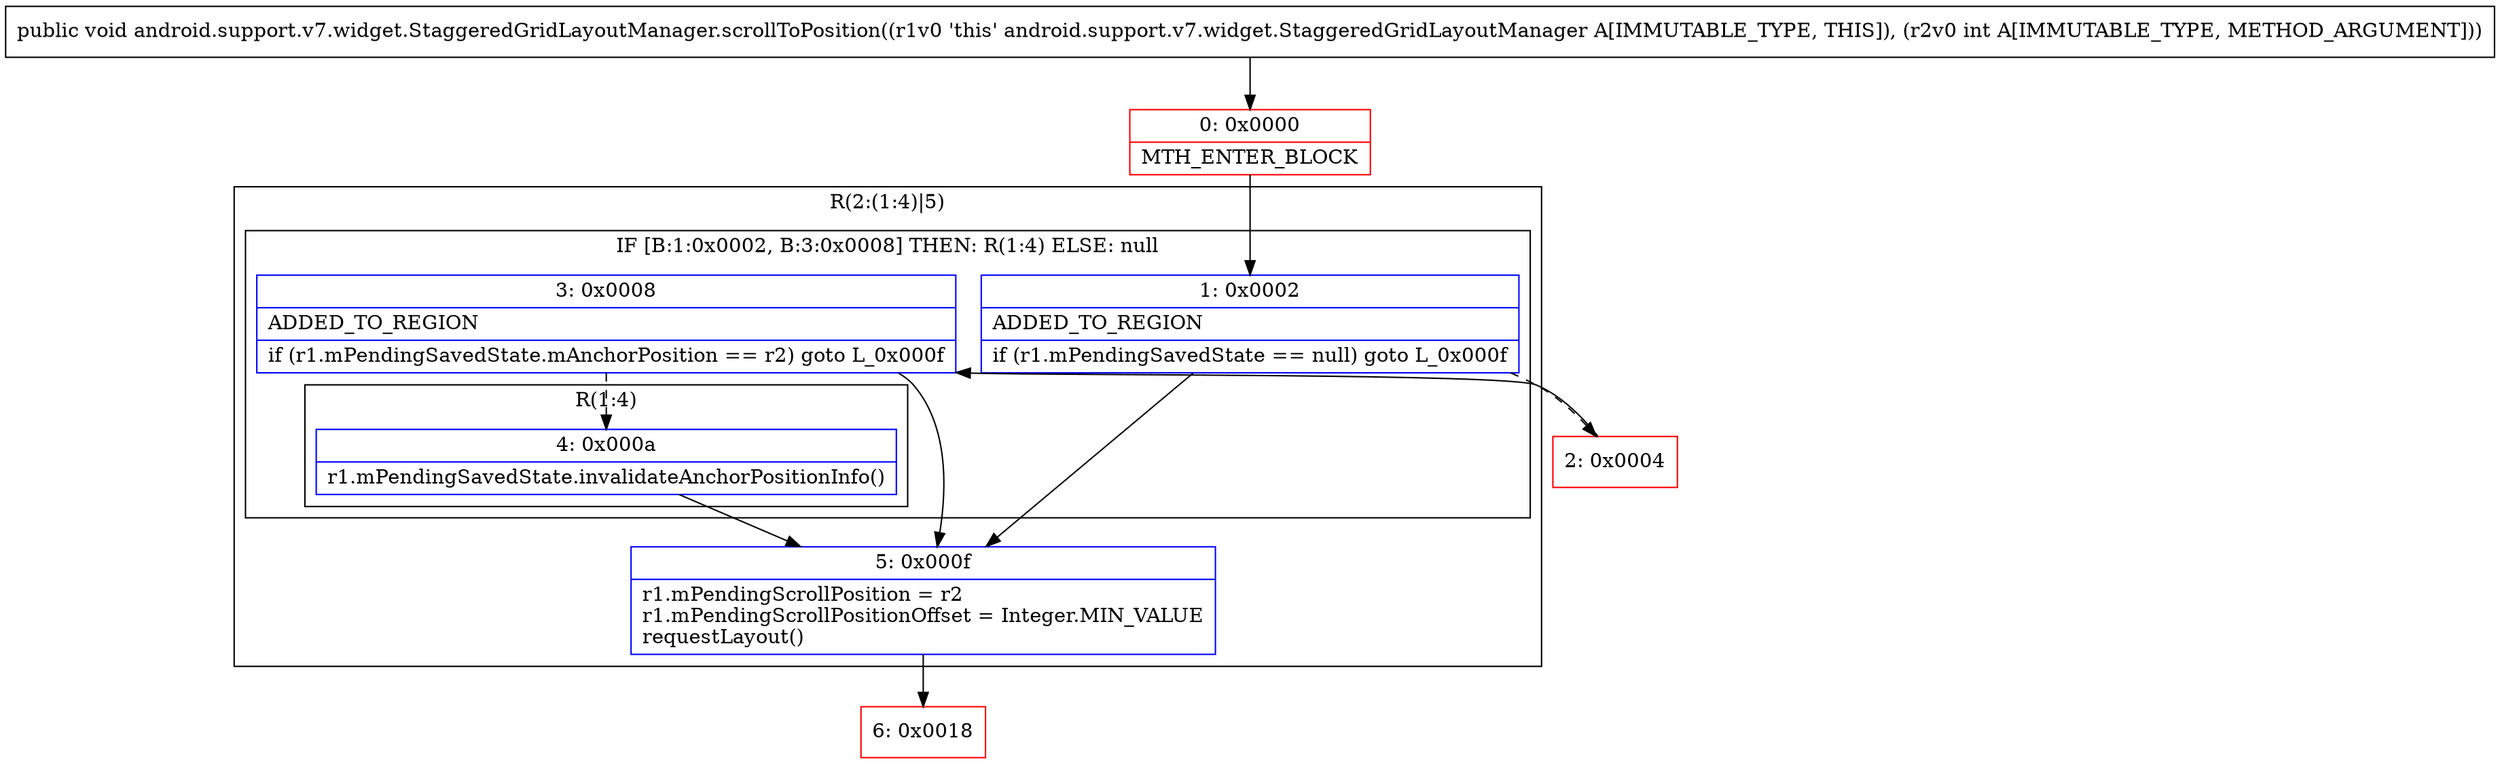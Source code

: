 digraph "CFG forandroid.support.v7.widget.StaggeredGridLayoutManager.scrollToPosition(I)V" {
subgraph cluster_Region_495282858 {
label = "R(2:(1:4)|5)";
node [shape=record,color=blue];
subgraph cluster_IfRegion_667664618 {
label = "IF [B:1:0x0002, B:3:0x0008] THEN: R(1:4) ELSE: null";
node [shape=record,color=blue];
Node_1 [shape=record,label="{1\:\ 0x0002|ADDED_TO_REGION\l|if (r1.mPendingSavedState == null) goto L_0x000f\l}"];
Node_3 [shape=record,label="{3\:\ 0x0008|ADDED_TO_REGION\l|if (r1.mPendingSavedState.mAnchorPosition == r2) goto L_0x000f\l}"];
subgraph cluster_Region_1627209966 {
label = "R(1:4)";
node [shape=record,color=blue];
Node_4 [shape=record,label="{4\:\ 0x000a|r1.mPendingSavedState.invalidateAnchorPositionInfo()\l}"];
}
}
Node_5 [shape=record,label="{5\:\ 0x000f|r1.mPendingScrollPosition = r2\lr1.mPendingScrollPositionOffset = Integer.MIN_VALUE\lrequestLayout()\l}"];
}
Node_0 [shape=record,color=red,label="{0\:\ 0x0000|MTH_ENTER_BLOCK\l}"];
Node_2 [shape=record,color=red,label="{2\:\ 0x0004}"];
Node_6 [shape=record,color=red,label="{6\:\ 0x0018}"];
MethodNode[shape=record,label="{public void android.support.v7.widget.StaggeredGridLayoutManager.scrollToPosition((r1v0 'this' android.support.v7.widget.StaggeredGridLayoutManager A[IMMUTABLE_TYPE, THIS]), (r2v0 int A[IMMUTABLE_TYPE, METHOD_ARGUMENT])) }"];
MethodNode -> Node_0;
Node_1 -> Node_2[style=dashed];
Node_1 -> Node_5;
Node_3 -> Node_4[style=dashed];
Node_3 -> Node_5;
Node_4 -> Node_5;
Node_5 -> Node_6;
Node_0 -> Node_1;
Node_2 -> Node_3;
}

